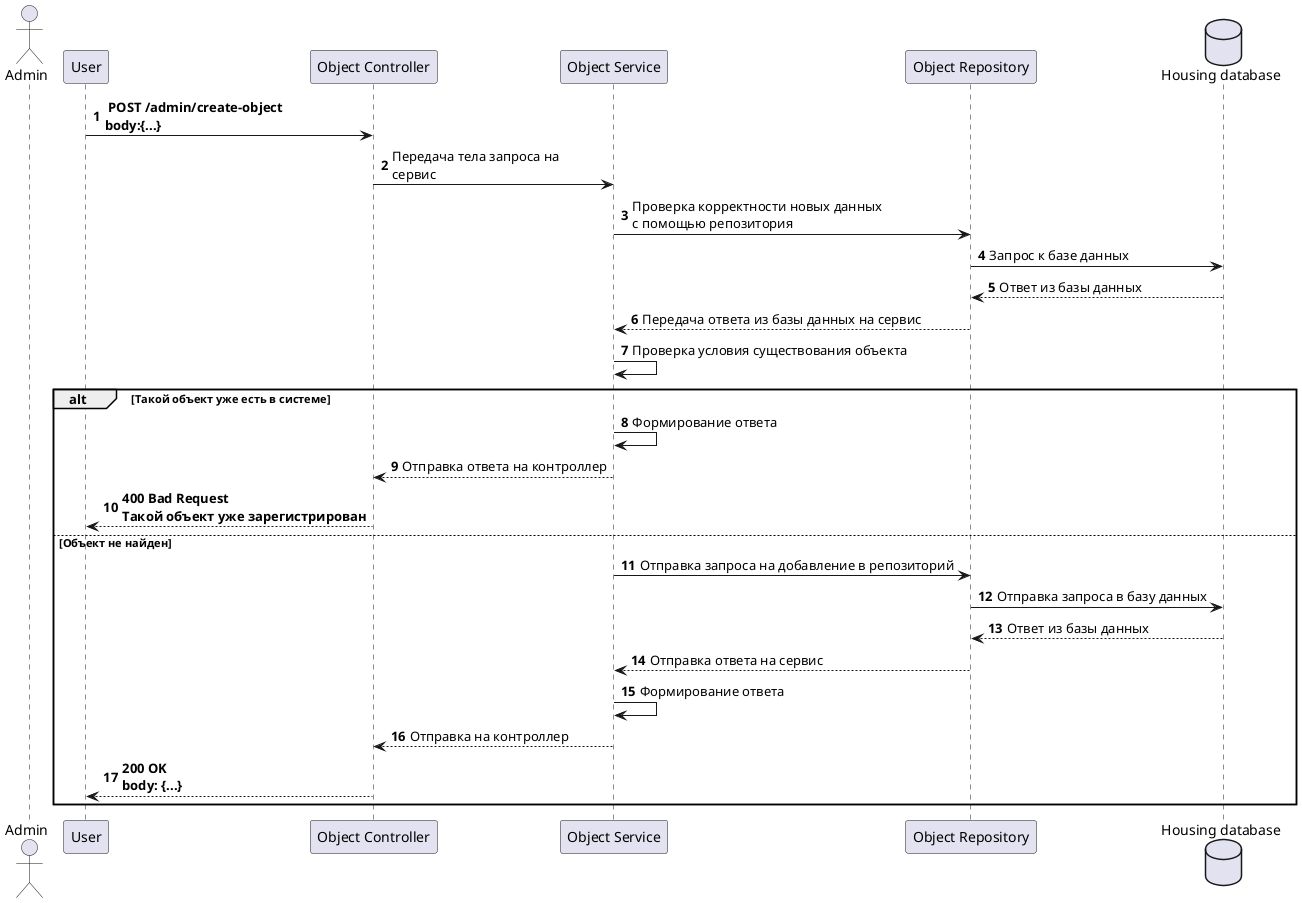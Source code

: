 @startuml
'https://plantuml.com/sequence-diagram

autonumber

actor "Admin"
"User" -> "Object Controller" :<b> POST /admin/create-object\n<b>body:{...}
"Object Controller" -> "Object Service" :Передача тела запроса на\nсервис
"Object Service" -> "Object Repository" :Проверка корректности новых данных\nс помощью репозитория
database "Housing database"
"Object Repository" -> "Housing database" :Запрос к базе данных
"Housing database" --> "Object Repository" :Ответ из базы данных
"Object Repository" --> "Object Service" :Передача ответа из базы данных на сервис
"Object Service" -> "Object Service" :Проверка условия существования объекта
alt Такой объект уже есть в системе
"Object Service" -> "Object Service" :Формирование ответа
"Object Service" --> "Object Controller" :Отправка ответа на контроллер
"Object Controller" --> "User" :<b>400 Bad Request\n<b>Такой объект уже зарегистрирован
else Объект не найден
"Object Service" -> "Object Repository" :Отправка запроса на добавление в репозиторий
"Object Repository" -> "Housing database" :Отправка запроса в базу данных
"Housing database" --> "Object Repository" :Ответ из базы данных
"Object Repository" --> "Object Service" :Отправка ответа на сервис
"Object Service" -> "Object Service" :Формирование ответа
"Object Service" --> "Object Controller" :Отправка на контроллер
"Object Controller" --> "User" : <b>200 OK\n<b>body: {...}
end

@enduml